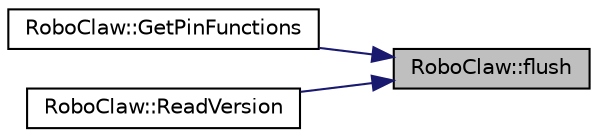digraph "RoboClaw::flush"
{
 // LATEX_PDF_SIZE
  edge [fontname="Helvetica",fontsize="10",labelfontname="Helvetica",labelfontsize="10"];
  node [fontname="Helvetica",fontsize="10",shape=record];
  rankdir="RL";
  Node1 [label="RoboClaw::flush",height=0.2,width=0.4,color="black", fillcolor="grey75", style="filled", fontcolor="black",tooltip=" "];
  Node1 -> Node2 [dir="back",color="midnightblue",fontsize="10",style="solid",fontname="Helvetica"];
  Node2 [label="RoboClaw::GetPinFunctions",height=0.2,width=0.4,color="black", fillcolor="white", style="filled",URL="$class_robo_claw.html#ac9e878bddde386d268182266420ca27b",tooltip=" "];
  Node1 -> Node3 [dir="back",color="midnightblue",fontsize="10",style="solid",fontname="Helvetica"];
  Node3 [label="RoboClaw::ReadVersion",height=0.2,width=0.4,color="black", fillcolor="white", style="filled",URL="$class_robo_claw.html#a346a940941c44ea7ff5f2a07e49cec35",tooltip=" "];
}
